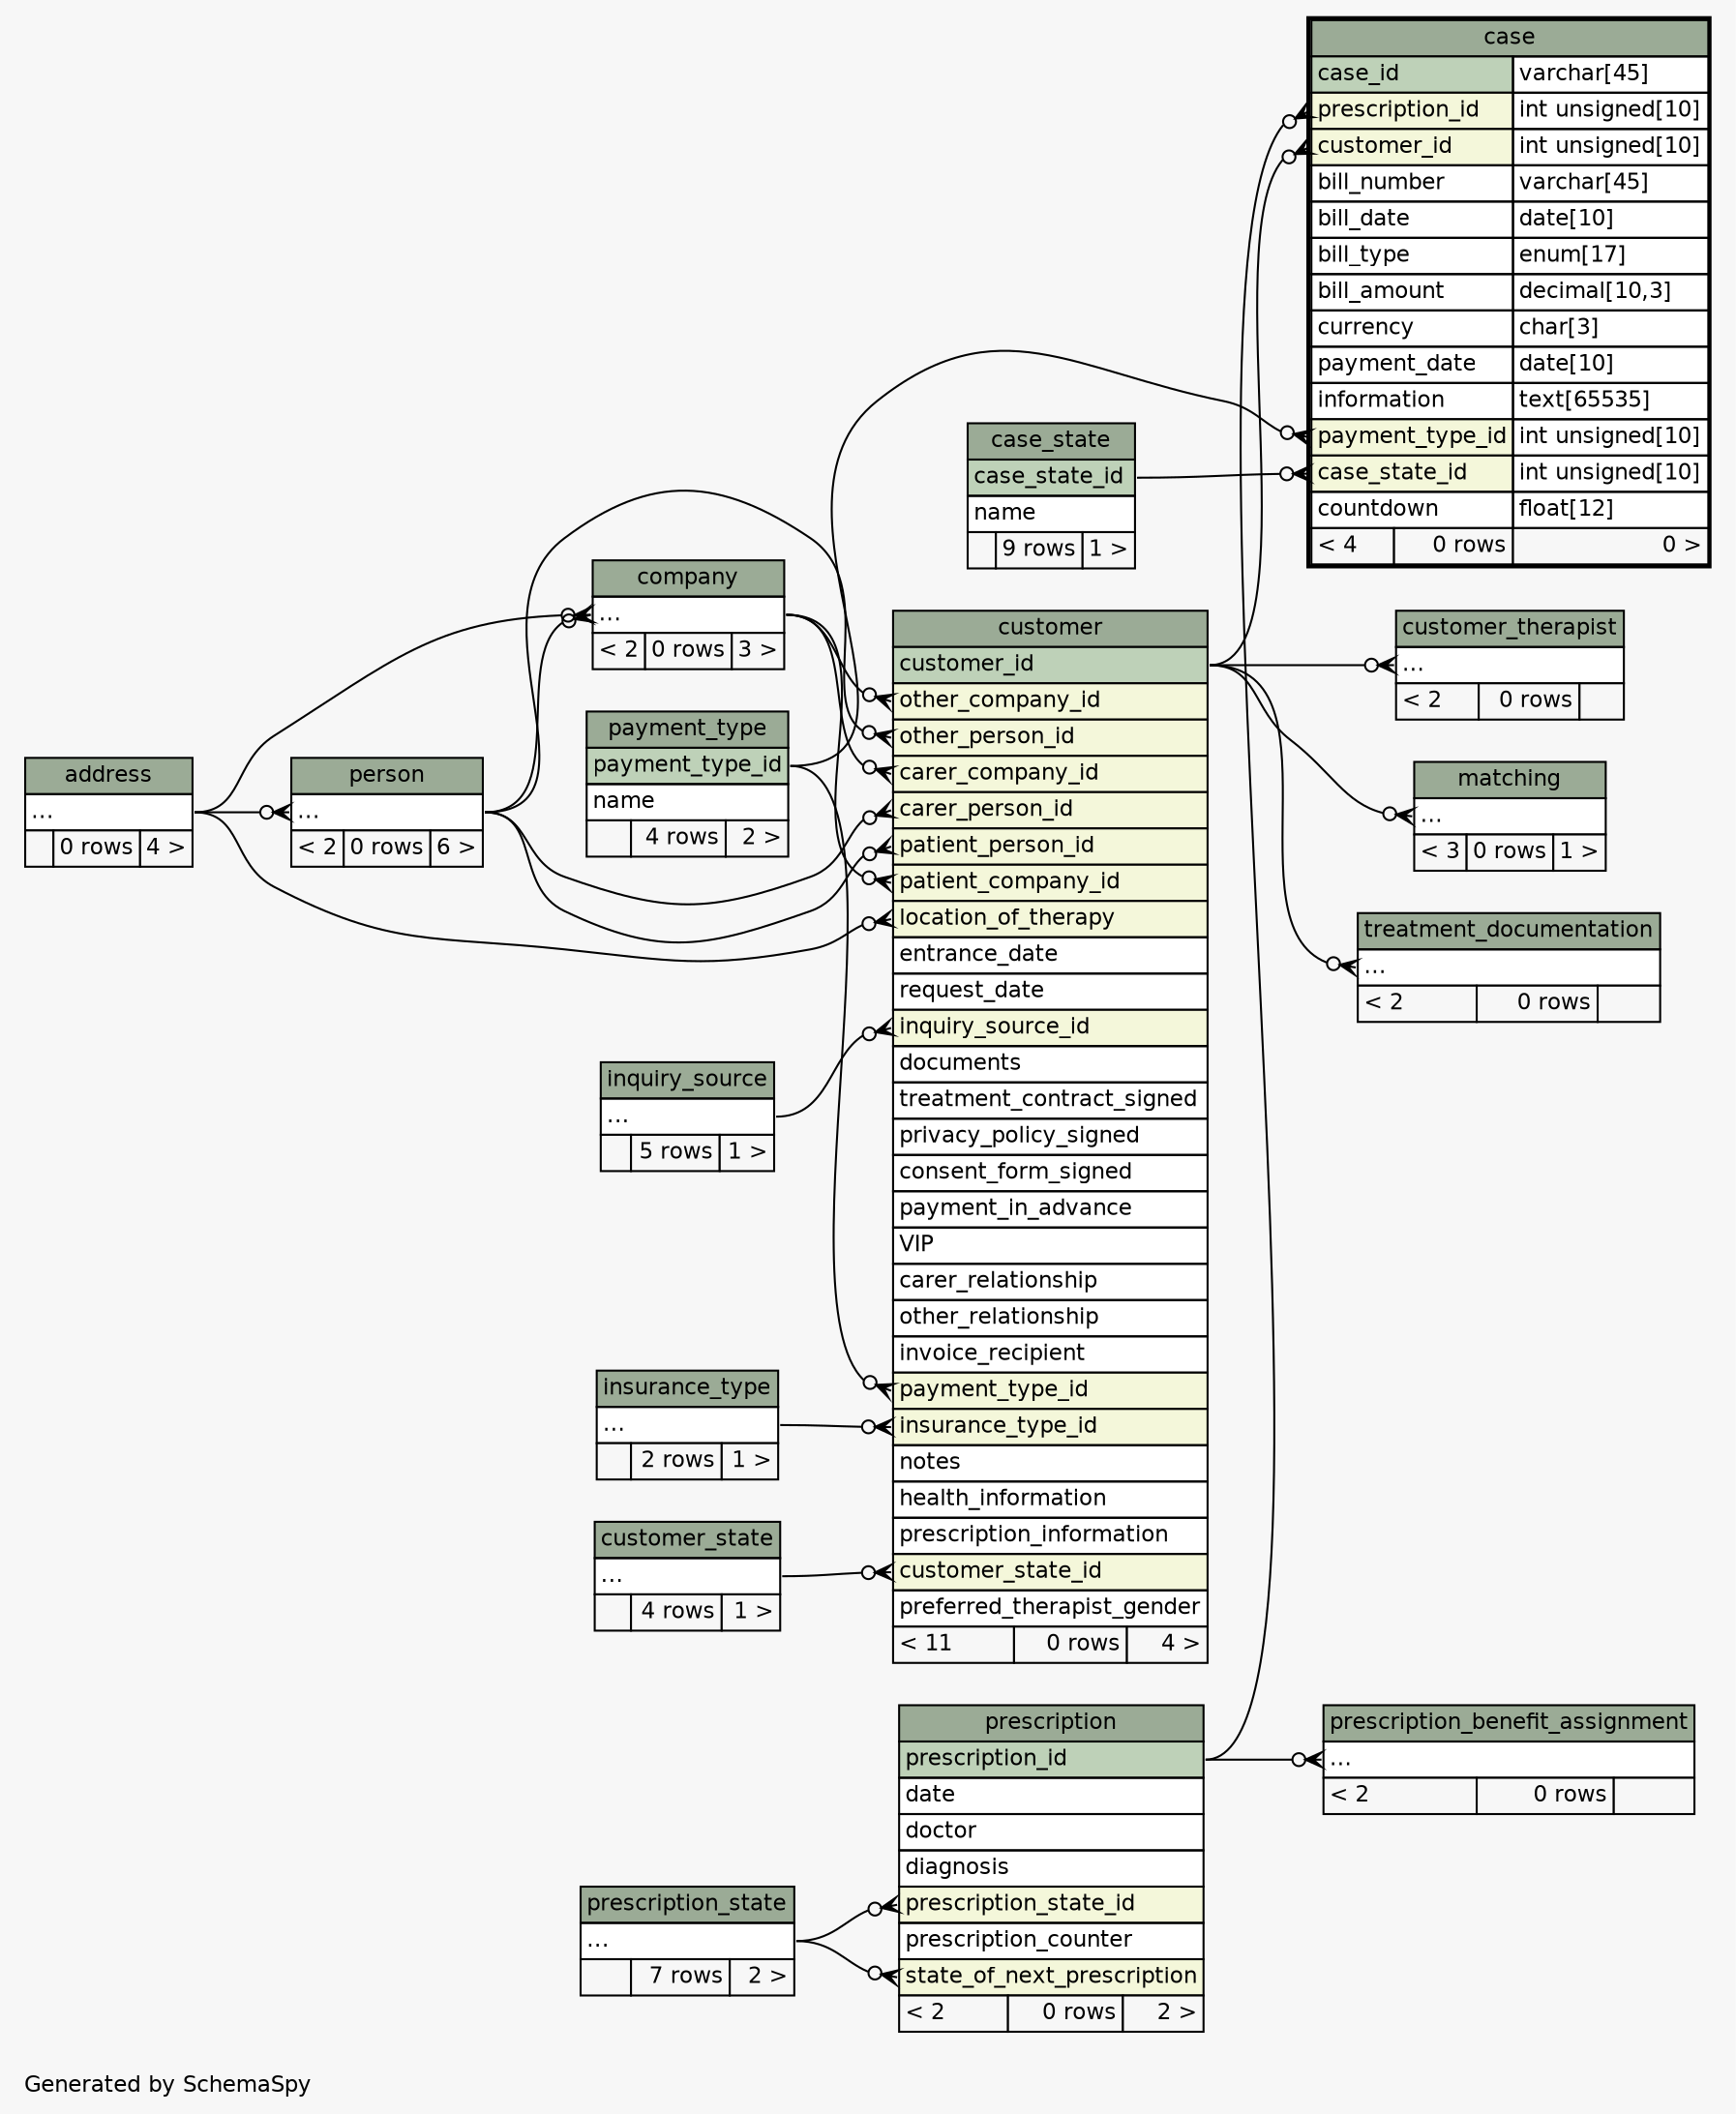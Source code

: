// dot 2.40.1 on Linux 5.3.0-28-generic
// SchemaSpy rev 590
digraph "twoDegreesRelationshipsDiagram" {
  graph [
    rankdir="RL"
    bgcolor="#f7f7f7"
    label="\nGenerated by SchemaSpy"
    labeljust="l"
    nodesep="0.18"
    ranksep="0.46"
    fontname="Helvetica"
    fontsize="11"
  ];
  node [
    fontname="Helvetica"
    fontsize="11"
    shape="plaintext"
  ];
  edge [
    arrowsize="0.8"
  ];
  "case":"case_state_id":w -> "case_state":"case_state_id":e [arrowhead=none dir=back arrowtail=crowodot];
  "case":"customer_id":w -> "customer":"customer_id":e [arrowhead=none dir=back arrowtail=crowodot];
  "case":"payment_type_id":w -> "payment_type":"payment_type_id":e [arrowhead=none dir=back arrowtail=crowodot];
  "case":"prescription_id":w -> "prescription":"prescription_id":e [arrowhead=none dir=back arrowtail=crowodot];
  "company":"elipses":w -> "address":"elipses":e [arrowhead=none dir=back arrowtail=crowodot];
  "company":"elipses":w -> "person":"elipses":e [arrowhead=none dir=back arrowtail=crowodot];
  "customer":"carer_company_id":w -> "company":"elipses":e [arrowhead=none dir=back arrowtail=crowodot];
  "customer":"carer_person_id":w -> "person":"elipses":e [arrowhead=none dir=back arrowtail=crowodot];
  "customer":"customer_state_id":w -> "customer_state":"elipses":e [arrowhead=none dir=back arrowtail=crowodot];
  "customer":"inquiry_source_id":w -> "inquiry_source":"elipses":e [arrowhead=none dir=back arrowtail=crowodot];
  "customer":"insurance_type_id":w -> "insurance_type":"elipses":e [arrowhead=none dir=back arrowtail=crowodot];
  "customer":"location_of_therapy":w -> "address":"elipses":e [arrowhead=none dir=back arrowtail=crowodot];
  "customer":"other_company_id":w -> "company":"elipses":e [arrowhead=none dir=back arrowtail=crowodot];
  "customer":"other_person_id":w -> "person":"elipses":e [arrowhead=none dir=back arrowtail=crowodot];
  "customer":"patient_company_id":w -> "company":"elipses":e [arrowhead=none dir=back arrowtail=crowodot];
  "customer":"patient_person_id":w -> "person":"elipses":e [arrowhead=none dir=back arrowtail=crowodot];
  "customer":"payment_type_id":w -> "payment_type":"payment_type_id":e [arrowhead=none dir=back arrowtail=crowodot];
  "customer_therapist":"elipses":w -> "customer":"customer_id":e [arrowhead=none dir=back arrowtail=crowodot];
  "matching":"elipses":w -> "customer":"customer_id":e [arrowhead=none dir=back arrowtail=crowodot];
  "person":"elipses":w -> "address":"elipses":e [arrowhead=none dir=back arrowtail=crowodot];
  "prescription":"prescription_state_id":w -> "prescription_state":"elipses":e [arrowhead=none dir=back arrowtail=crowodot];
  "prescription":"state_of_next_prescription":w -> "prescription_state":"elipses":e [arrowhead=none dir=back arrowtail=crowodot];
  "prescription_benefit_assignment":"elipses":w -> "prescription":"prescription_id":e [arrowhead=none dir=back arrowtail=crowodot];
  "treatment_documentation":"elipses":w -> "customer":"customer_id":e [arrowhead=none dir=back arrowtail=crowodot];
  "address" [
    label=<
    <TABLE BORDER="0" CELLBORDER="1" CELLSPACING="0" BGCOLOR="#ffffff">
      <TR><TD COLSPAN="3" BGCOLOR="#9bab96" ALIGN="CENTER">address</TD></TR>
      <TR><TD PORT="elipses" COLSPAN="3" ALIGN="LEFT">...</TD></TR>
      <TR><TD ALIGN="LEFT" BGCOLOR="#f7f7f7">  </TD><TD ALIGN="RIGHT" BGCOLOR="#f7f7f7">0 rows</TD><TD ALIGN="RIGHT" BGCOLOR="#f7f7f7">4 &gt;</TD></TR>
    </TABLE>>
    URL="address.html"
    tooltip="address"
  ];
  "case" [
    label=<
    <TABLE BORDER="2" CELLBORDER="1" CELLSPACING="0" BGCOLOR="#ffffff">
      <TR><TD COLSPAN="3" BGCOLOR="#9bab96" ALIGN="CENTER">case</TD></TR>
      <TR><TD PORT="case_id" COLSPAN="2" BGCOLOR="#bed1b8" ALIGN="LEFT">case_id</TD><TD PORT="case_id.type" ALIGN="LEFT">varchar[45]</TD></TR>
      <TR><TD PORT="prescription_id" COLSPAN="2" BGCOLOR="#f4f7da" ALIGN="LEFT">prescription_id</TD><TD PORT="prescription_id.type" ALIGN="LEFT">int unsigned[10]</TD></TR>
      <TR><TD PORT="customer_id" COLSPAN="2" BGCOLOR="#f4f7da" ALIGN="LEFT">customer_id</TD><TD PORT="customer_id.type" ALIGN="LEFT">int unsigned[10]</TD></TR>
      <TR><TD PORT="bill_number" COLSPAN="2" ALIGN="LEFT">bill_number</TD><TD PORT="bill_number.type" ALIGN="LEFT">varchar[45]</TD></TR>
      <TR><TD PORT="bill_date" COLSPAN="2" ALIGN="LEFT">bill_date</TD><TD PORT="bill_date.type" ALIGN="LEFT">date[10]</TD></TR>
      <TR><TD PORT="bill_type" COLSPAN="2" ALIGN="LEFT">bill_type</TD><TD PORT="bill_type.type" ALIGN="LEFT">enum[17]</TD></TR>
      <TR><TD PORT="bill_amount" COLSPAN="2" ALIGN="LEFT">bill_amount</TD><TD PORT="bill_amount.type" ALIGN="LEFT">decimal[10,3]</TD></TR>
      <TR><TD PORT="currency" COLSPAN="2" ALIGN="LEFT">currency</TD><TD PORT="currency.type" ALIGN="LEFT">char[3]</TD></TR>
      <TR><TD PORT="payment_date" COLSPAN="2" ALIGN="LEFT">payment_date</TD><TD PORT="payment_date.type" ALIGN="LEFT">date[10]</TD></TR>
      <TR><TD PORT="information" COLSPAN="2" ALIGN="LEFT">information</TD><TD PORT="information.type" ALIGN="LEFT">text[65535]</TD></TR>
      <TR><TD PORT="payment_type_id" COLSPAN="2" BGCOLOR="#f4f7da" ALIGN="LEFT">payment_type_id</TD><TD PORT="payment_type_id.type" ALIGN="LEFT">int unsigned[10]</TD></TR>
      <TR><TD PORT="case_state_id" COLSPAN="2" BGCOLOR="#f4f7da" ALIGN="LEFT">case_state_id</TD><TD PORT="case_state_id.type" ALIGN="LEFT">int unsigned[10]</TD></TR>
      <TR><TD PORT="countdown" COLSPAN="2" ALIGN="LEFT">countdown</TD><TD PORT="countdown.type" ALIGN="LEFT">float[12]</TD></TR>
      <TR><TD ALIGN="LEFT" BGCOLOR="#f7f7f7">&lt; 4</TD><TD ALIGN="RIGHT" BGCOLOR="#f7f7f7">0 rows</TD><TD ALIGN="RIGHT" BGCOLOR="#f7f7f7">0 &gt;</TD></TR>
    </TABLE>>
    URL="case.html"
    tooltip="case"
  ];
  "case_state" [
    label=<
    <TABLE BORDER="0" CELLBORDER="1" CELLSPACING="0" BGCOLOR="#ffffff">
      <TR><TD COLSPAN="3" BGCOLOR="#9bab96" ALIGN="CENTER">case_state</TD></TR>
      <TR><TD PORT="case_state_id" COLSPAN="3" BGCOLOR="#bed1b8" ALIGN="LEFT">case_state_id</TD></TR>
      <TR><TD PORT="name" COLSPAN="3" ALIGN="LEFT">name</TD></TR>
      <TR><TD ALIGN="LEFT" BGCOLOR="#f7f7f7">  </TD><TD ALIGN="RIGHT" BGCOLOR="#f7f7f7">9 rows</TD><TD ALIGN="RIGHT" BGCOLOR="#f7f7f7">1 &gt;</TD></TR>
    </TABLE>>
    URL="case_state.html"
    tooltip="case_state"
  ];
  "company" [
    label=<
    <TABLE BORDER="0" CELLBORDER="1" CELLSPACING="0" BGCOLOR="#ffffff">
      <TR><TD COLSPAN="3" BGCOLOR="#9bab96" ALIGN="CENTER">company</TD></TR>
      <TR><TD PORT="elipses" COLSPAN="3" ALIGN="LEFT">...</TD></TR>
      <TR><TD ALIGN="LEFT" BGCOLOR="#f7f7f7">&lt; 2</TD><TD ALIGN="RIGHT" BGCOLOR="#f7f7f7">0 rows</TD><TD ALIGN="RIGHT" BGCOLOR="#f7f7f7">3 &gt;</TD></TR>
    </TABLE>>
    URL="company.html"
    tooltip="company"
  ];
  "customer" [
    label=<
    <TABLE BORDER="0" CELLBORDER="1" CELLSPACING="0" BGCOLOR="#ffffff">
      <TR><TD COLSPAN="3" BGCOLOR="#9bab96" ALIGN="CENTER">customer</TD></TR>
      <TR><TD PORT="customer_id" COLSPAN="3" BGCOLOR="#bed1b8" ALIGN="LEFT">customer_id</TD></TR>
      <TR><TD PORT="other_company_id" COLSPAN="3" BGCOLOR="#f4f7da" ALIGN="LEFT">other_company_id</TD></TR>
      <TR><TD PORT="other_person_id" COLSPAN="3" BGCOLOR="#f4f7da" ALIGN="LEFT">other_person_id</TD></TR>
      <TR><TD PORT="carer_company_id" COLSPAN="3" BGCOLOR="#f4f7da" ALIGN="LEFT">carer_company_id</TD></TR>
      <TR><TD PORT="carer_person_id" COLSPAN="3" BGCOLOR="#f4f7da" ALIGN="LEFT">carer_person_id</TD></TR>
      <TR><TD PORT="patient_person_id" COLSPAN="3" BGCOLOR="#f4f7da" ALIGN="LEFT">patient_person_id</TD></TR>
      <TR><TD PORT="patient_company_id" COLSPAN="3" BGCOLOR="#f4f7da" ALIGN="LEFT">patient_company_id</TD></TR>
      <TR><TD PORT="location_of_therapy" COLSPAN="3" BGCOLOR="#f4f7da" ALIGN="LEFT">location_of_therapy</TD></TR>
      <TR><TD PORT="entrance_date" COLSPAN="3" ALIGN="LEFT">entrance_date</TD></TR>
      <TR><TD PORT="request_date" COLSPAN="3" ALIGN="LEFT">request_date</TD></TR>
      <TR><TD PORT="inquiry_source_id" COLSPAN="3" BGCOLOR="#f4f7da" ALIGN="LEFT">inquiry_source_id</TD></TR>
      <TR><TD PORT="documents" COLSPAN="3" ALIGN="LEFT">documents</TD></TR>
      <TR><TD PORT="treatment_contract_signed" COLSPAN="3" ALIGN="LEFT">treatment_contract_signed</TD></TR>
      <TR><TD PORT="privacy_policy_signed" COLSPAN="3" ALIGN="LEFT">privacy_policy_signed</TD></TR>
      <TR><TD PORT="consent_form_signed" COLSPAN="3" ALIGN="LEFT">consent_form_signed</TD></TR>
      <TR><TD PORT="payment_in_advance" COLSPAN="3" ALIGN="LEFT">payment_in_advance</TD></TR>
      <TR><TD PORT="VIP" COLSPAN="3" ALIGN="LEFT">VIP</TD></TR>
      <TR><TD PORT="carer_relationship" COLSPAN="3" ALIGN="LEFT">carer_relationship</TD></TR>
      <TR><TD PORT="other_relationship" COLSPAN="3" ALIGN="LEFT">other_relationship</TD></TR>
      <TR><TD PORT="invoice_recipient" COLSPAN="3" ALIGN="LEFT">invoice_recipient</TD></TR>
      <TR><TD PORT="payment_type_id" COLSPAN="3" BGCOLOR="#f4f7da" ALIGN="LEFT">payment_type_id</TD></TR>
      <TR><TD PORT="insurance_type_id" COLSPAN="3" BGCOLOR="#f4f7da" ALIGN="LEFT">insurance_type_id</TD></TR>
      <TR><TD PORT="notes" COLSPAN="3" ALIGN="LEFT">notes</TD></TR>
      <TR><TD PORT="health_information" COLSPAN="3" ALIGN="LEFT">health_information</TD></TR>
      <TR><TD PORT="prescription_information" COLSPAN="3" ALIGN="LEFT">prescription_information</TD></TR>
      <TR><TD PORT="customer_state_id" COLSPAN="3" BGCOLOR="#f4f7da" ALIGN="LEFT">customer_state_id</TD></TR>
      <TR><TD PORT="preferred_therapist_gender" COLSPAN="3" ALIGN="LEFT">preferred_therapist_gender</TD></TR>
      <TR><TD ALIGN="LEFT" BGCOLOR="#f7f7f7">&lt; 11</TD><TD ALIGN="RIGHT" BGCOLOR="#f7f7f7">0 rows</TD><TD ALIGN="RIGHT" BGCOLOR="#f7f7f7">4 &gt;</TD></TR>
    </TABLE>>
    URL="customer.html"
    tooltip="customer"
  ];
  "customer_state" [
    label=<
    <TABLE BORDER="0" CELLBORDER="1" CELLSPACING="0" BGCOLOR="#ffffff">
      <TR><TD COLSPAN="3" BGCOLOR="#9bab96" ALIGN="CENTER">customer_state</TD></TR>
      <TR><TD PORT="elipses" COLSPAN="3" ALIGN="LEFT">...</TD></TR>
      <TR><TD ALIGN="LEFT" BGCOLOR="#f7f7f7">  </TD><TD ALIGN="RIGHT" BGCOLOR="#f7f7f7">4 rows</TD><TD ALIGN="RIGHT" BGCOLOR="#f7f7f7">1 &gt;</TD></TR>
    </TABLE>>
    URL="customer_state.html"
    tooltip="customer_state"
  ];
  "customer_therapist" [
    label=<
    <TABLE BORDER="0" CELLBORDER="1" CELLSPACING="0" BGCOLOR="#ffffff">
      <TR><TD COLSPAN="3" BGCOLOR="#9bab96" ALIGN="CENTER">customer_therapist</TD></TR>
      <TR><TD PORT="elipses" COLSPAN="3" ALIGN="LEFT">...</TD></TR>
      <TR><TD ALIGN="LEFT" BGCOLOR="#f7f7f7">&lt; 2</TD><TD ALIGN="RIGHT" BGCOLOR="#f7f7f7">0 rows</TD><TD ALIGN="RIGHT" BGCOLOR="#f7f7f7">  </TD></TR>
    </TABLE>>
    URL="customer_therapist.html"
    tooltip="customer_therapist"
  ];
  "inquiry_source" [
    label=<
    <TABLE BORDER="0" CELLBORDER="1" CELLSPACING="0" BGCOLOR="#ffffff">
      <TR><TD COLSPAN="3" BGCOLOR="#9bab96" ALIGN="CENTER">inquiry_source</TD></TR>
      <TR><TD PORT="elipses" COLSPAN="3" ALIGN="LEFT">...</TD></TR>
      <TR><TD ALIGN="LEFT" BGCOLOR="#f7f7f7">  </TD><TD ALIGN="RIGHT" BGCOLOR="#f7f7f7">5 rows</TD><TD ALIGN="RIGHT" BGCOLOR="#f7f7f7">1 &gt;</TD></TR>
    </TABLE>>
    URL="inquiry_source.html"
    tooltip="inquiry_source"
  ];
  "insurance_type" [
    label=<
    <TABLE BORDER="0" CELLBORDER="1" CELLSPACING="0" BGCOLOR="#ffffff">
      <TR><TD COLSPAN="3" BGCOLOR="#9bab96" ALIGN="CENTER">insurance_type</TD></TR>
      <TR><TD PORT="elipses" COLSPAN="3" ALIGN="LEFT">...</TD></TR>
      <TR><TD ALIGN="LEFT" BGCOLOR="#f7f7f7">  </TD><TD ALIGN="RIGHT" BGCOLOR="#f7f7f7">2 rows</TD><TD ALIGN="RIGHT" BGCOLOR="#f7f7f7">1 &gt;</TD></TR>
    </TABLE>>
    URL="insurance_type.html"
    tooltip="insurance_type"
  ];
  "matching" [
    label=<
    <TABLE BORDER="0" CELLBORDER="1" CELLSPACING="0" BGCOLOR="#ffffff">
      <TR><TD COLSPAN="3" BGCOLOR="#9bab96" ALIGN="CENTER">matching</TD></TR>
      <TR><TD PORT="elipses" COLSPAN="3" ALIGN="LEFT">...</TD></TR>
      <TR><TD ALIGN="LEFT" BGCOLOR="#f7f7f7">&lt; 3</TD><TD ALIGN="RIGHT" BGCOLOR="#f7f7f7">0 rows</TD><TD ALIGN="RIGHT" BGCOLOR="#f7f7f7">1 &gt;</TD></TR>
    </TABLE>>
    URL="matching.html"
    tooltip="matching"
  ];
  "payment_type" [
    label=<
    <TABLE BORDER="0" CELLBORDER="1" CELLSPACING="0" BGCOLOR="#ffffff">
      <TR><TD COLSPAN="3" BGCOLOR="#9bab96" ALIGN="CENTER">payment_type</TD></TR>
      <TR><TD PORT="payment_type_id" COLSPAN="3" BGCOLOR="#bed1b8" ALIGN="LEFT">payment_type_id</TD></TR>
      <TR><TD PORT="name" COLSPAN="3" ALIGN="LEFT">name</TD></TR>
      <TR><TD ALIGN="LEFT" BGCOLOR="#f7f7f7">  </TD><TD ALIGN="RIGHT" BGCOLOR="#f7f7f7">4 rows</TD><TD ALIGN="RIGHT" BGCOLOR="#f7f7f7">2 &gt;</TD></TR>
    </TABLE>>
    URL="payment_type.html"
    tooltip="payment_type"
  ];
  "person" [
    label=<
    <TABLE BORDER="0" CELLBORDER="1" CELLSPACING="0" BGCOLOR="#ffffff">
      <TR><TD COLSPAN="3" BGCOLOR="#9bab96" ALIGN="CENTER">person</TD></TR>
      <TR><TD PORT="elipses" COLSPAN="3" ALIGN="LEFT">...</TD></TR>
      <TR><TD ALIGN="LEFT" BGCOLOR="#f7f7f7">&lt; 2</TD><TD ALIGN="RIGHT" BGCOLOR="#f7f7f7">0 rows</TD><TD ALIGN="RIGHT" BGCOLOR="#f7f7f7">6 &gt;</TD></TR>
    </TABLE>>
    URL="person.html"
    tooltip="person"
  ];
  "prescription" [
    label=<
    <TABLE BORDER="0" CELLBORDER="1" CELLSPACING="0" BGCOLOR="#ffffff">
      <TR><TD COLSPAN="3" BGCOLOR="#9bab96" ALIGN="CENTER">prescription</TD></TR>
      <TR><TD PORT="prescription_id" COLSPAN="3" BGCOLOR="#bed1b8" ALIGN="LEFT">prescription_id</TD></TR>
      <TR><TD PORT="date" COLSPAN="3" ALIGN="LEFT">date</TD></TR>
      <TR><TD PORT="doctor" COLSPAN="3" ALIGN="LEFT">doctor</TD></TR>
      <TR><TD PORT="diagnosis" COLSPAN="3" ALIGN="LEFT">diagnosis</TD></TR>
      <TR><TD PORT="prescription_state_id" COLSPAN="3" BGCOLOR="#f4f7da" ALIGN="LEFT">prescription_state_id</TD></TR>
      <TR><TD PORT="prescription_counter" COLSPAN="3" ALIGN="LEFT">prescription_counter</TD></TR>
      <TR><TD PORT="state_of_next_prescription" COLSPAN="3" BGCOLOR="#f4f7da" ALIGN="LEFT">state_of_next_prescription</TD></TR>
      <TR><TD ALIGN="LEFT" BGCOLOR="#f7f7f7">&lt; 2</TD><TD ALIGN="RIGHT" BGCOLOR="#f7f7f7">0 rows</TD><TD ALIGN="RIGHT" BGCOLOR="#f7f7f7">2 &gt;</TD></TR>
    </TABLE>>
    URL="prescription.html"
    tooltip="prescription"
  ];
  "prescription_benefit_assignment" [
    label=<
    <TABLE BORDER="0" CELLBORDER="1" CELLSPACING="0" BGCOLOR="#ffffff">
      <TR><TD COLSPAN="3" BGCOLOR="#9bab96" ALIGN="CENTER">prescription_benefit_assignment</TD></TR>
      <TR><TD PORT="elipses" COLSPAN="3" ALIGN="LEFT">...</TD></TR>
      <TR><TD ALIGN="LEFT" BGCOLOR="#f7f7f7">&lt; 2</TD><TD ALIGN="RIGHT" BGCOLOR="#f7f7f7">0 rows</TD><TD ALIGN="RIGHT" BGCOLOR="#f7f7f7">  </TD></TR>
    </TABLE>>
    URL="prescription_benefit_assignment.html"
    tooltip="prescription_benefit_assignment"
  ];
  "prescription_state" [
    label=<
    <TABLE BORDER="0" CELLBORDER="1" CELLSPACING="0" BGCOLOR="#ffffff">
      <TR><TD COLSPAN="3" BGCOLOR="#9bab96" ALIGN="CENTER">prescription_state</TD></TR>
      <TR><TD PORT="elipses" COLSPAN="3" ALIGN="LEFT">...</TD></TR>
      <TR><TD ALIGN="LEFT" BGCOLOR="#f7f7f7">  </TD><TD ALIGN="RIGHT" BGCOLOR="#f7f7f7">7 rows</TD><TD ALIGN="RIGHT" BGCOLOR="#f7f7f7">2 &gt;</TD></TR>
    </TABLE>>
    URL="prescription_state.html"
    tooltip="prescription_state"
  ];
  "treatment_documentation" [
    label=<
    <TABLE BORDER="0" CELLBORDER="1" CELLSPACING="0" BGCOLOR="#ffffff">
      <TR><TD COLSPAN="3" BGCOLOR="#9bab96" ALIGN="CENTER">treatment_documentation</TD></TR>
      <TR><TD PORT="elipses" COLSPAN="3" ALIGN="LEFT">...</TD></TR>
      <TR><TD ALIGN="LEFT" BGCOLOR="#f7f7f7">&lt; 2</TD><TD ALIGN="RIGHT" BGCOLOR="#f7f7f7">0 rows</TD><TD ALIGN="RIGHT" BGCOLOR="#f7f7f7">  </TD></TR>
    </TABLE>>
    URL="treatment_documentation.html"
    tooltip="treatment_documentation"
  ];
}
